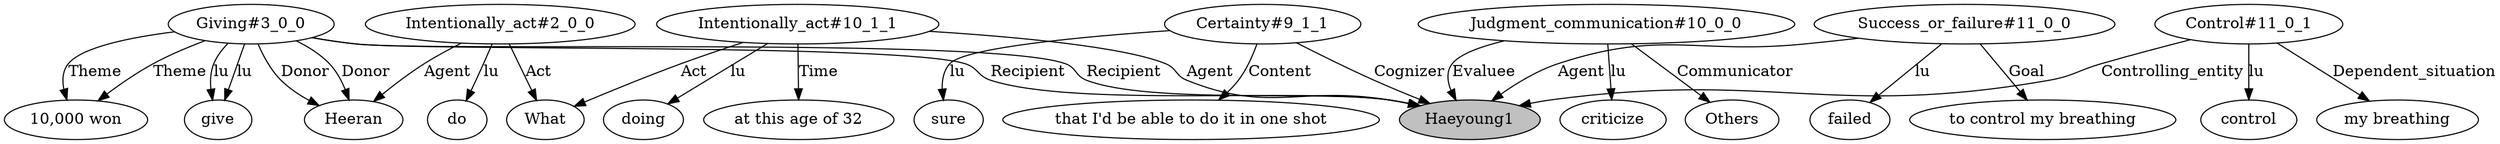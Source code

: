 // The Round Table
digraph {
	0 [label=Haeyoung1 fillcolor=gray style=filled]
	1 [label="Giving#3_0_0"]
	2 [label=give]
	3 [label=Heeran]
	4 [label="10,000 won"]
	1 -> 2 [label=lu]
	1 -> 3 [label=Donor]
	1 -> 0 [label=Recipient]
	1 -> 4 [label=Theme]
	5 [label="Certainty#9_1_1"]
	6 [label=sure]
	7 [label="that I'd be able to do it in one shot"]
	5 -> 6 [label=lu]
	5 -> 0 [label=Cognizer]
	5 -> 7 [label=Content]
	8 [label="Judgment_communication#10_0_0"]
	9 [label=criticize]
	10 [label=Others]
	8 -> 9 [label=lu]
	8 -> 10 [label=Communicator]
	8 -> 0 [label=Evaluee]
	11 [label="Intentionally_act#10_1_1"]
	12 [label=doing]
	13 [label=What]
	14 [label="at this age of 32"]
	11 -> 12 [label=lu]
	11 -> 13 [label=Act]
	11 -> 0 [label=Agent]
	11 -> 14 [label=Time]
	15 [label="Success_or_failure#11_0_0"]
	16 [label=failed]
	17 [label="to control my breathing"]
	15 -> 16 [label=lu]
	15 -> 0 [label=Agent]
	15 -> 17 [label=Goal]
	18 [label="Control#11_0_1"]
	19 [label=control]
	20 [label="my breathing"]
	18 -> 19 [label=lu]
	18 -> 0 [label=Controlling_entity]
	18 -> 20 [label=Dependent_situation]
	21 [label="Intentionally_act#2_0_0"]
	22 [label=do]
	21 -> 22 [label=lu]
	21 -> 13 [label=Act]
	21 -> 3 [label=Agent]
	1 -> 2 [label=lu]
	1 -> 3 [label=Donor]
	1 -> 0 [label=Recipient]
	1 -> 4 [label=Theme]
}
